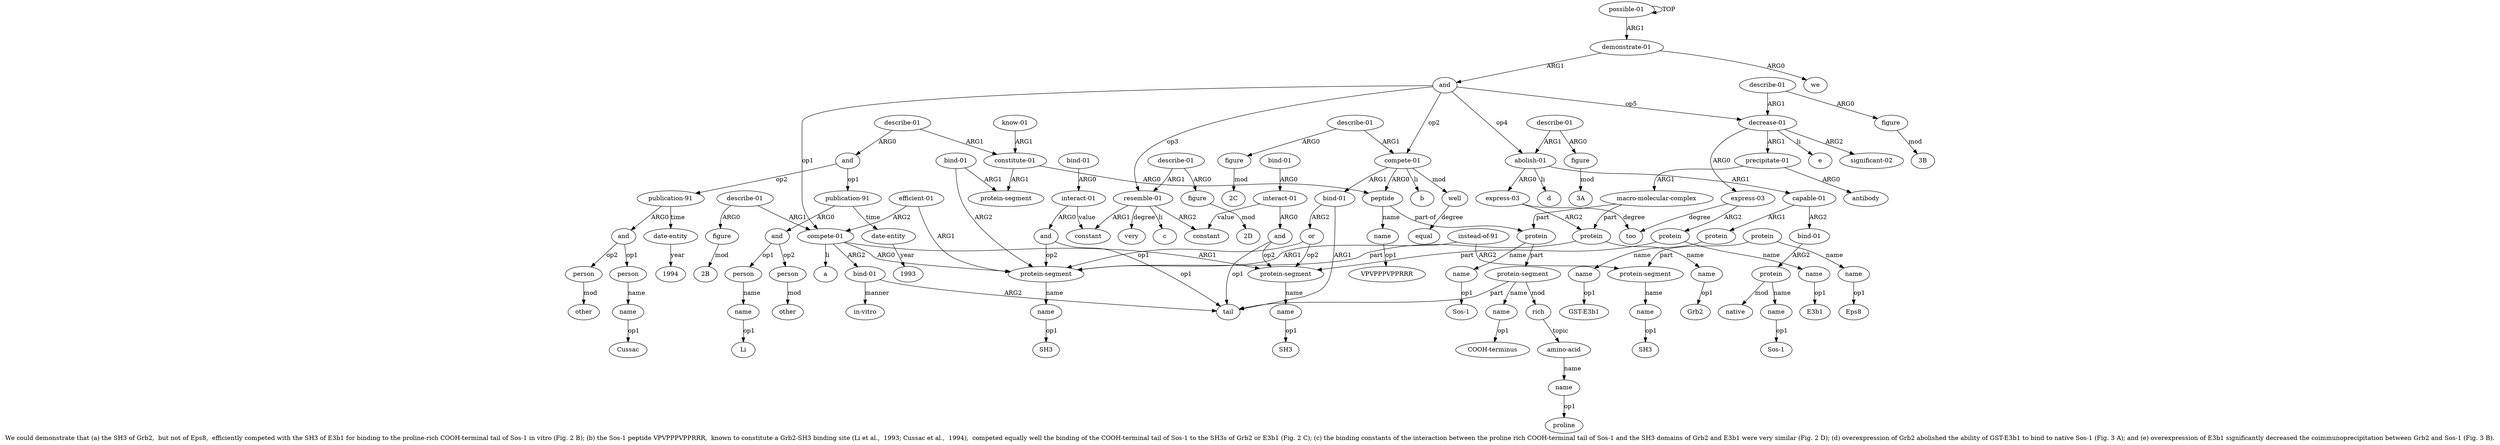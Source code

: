 digraph  {
	graph [label="We could demonstrate that (a) the SH3 of Grb2,  but not of Eps8,  efficiently competed with the SH3 of E3b1 for binding to the proline-rich \
COOH-terminal tail of Sos-1 in vitro (Fig. 2 B); (b) the Sos-1 peptide VPVPPPVPPRRR,  known to constitute a Grb2-SH3 binding site (\
Li et al.,  1993; Cussac et al.,  1994),  competed equally well the binding of the COOH-terminal tail of Sos-1 to the SH3s of Grb2 \
or E3b1 (Fig. 2 C); (c) the binding constants of the interaction between the proline rich COOH-terminal tail of Sos-1 and the SH3 \
domains of Grb2 and E3b1 were very similar (Fig. 2 D); (d) overexpression of Grb2 abolished the ability of GST-E3b1 to bind to native \
Sos-1 (Fig. 3 A); and (e) overexpression of E3b1 significantly decreased the coimmunoprecipitation between Grb2 and Sos-1 (Fig. \
3 B)."];
	node [label="\N"];
	"a34 VPVPPPVPPRRR"	 [color=black,
		gold_ind=-1,
		gold_label=VPVPPPVPPRRR,
		label=VPVPPPVPPRRR,
		test_ind=-1,
		test_label=VPVPPPVPPRRR];
	"a50 Cussac"	 [color=black,
		gold_ind=-1,
		gold_label=Cussac,
		label=Cussac,
		test_ind=-1,
		test_label=Cussac];
	"a17 E3b1"	 [color=black,
		gold_ind=-1,
		gold_label=E3b1,
		label=E3b1,
		test_ind=-1,
		test_label=E3b1];
	"a46 1993"	 [color=black,
		gold_ind=-1,
		gold_label=1993,
		label=1993,
		test_ind=-1,
		test_label=1993];
	a95	 [color=black,
		gold_ind=95,
		gold_label=figure,
		label=figure,
		test_ind=95,
		test_label=figure];
	"a95 3B"	 [color=black,
		gold_ind=-1,
		gold_label="3B",
		label="3B",
		test_ind=-1,
		test_label="3B"];
	a95 -> "a95 3B" [key=0,
	color=black,
	gold_label=mod,
	label=mod,
	test_label=mod];
a94 [color=black,
	gold_ind=94,
	gold_label="describe-01",
	label="describe-01",
	test_ind=94,
	test_label="describe-01"];
a94 -> a95 [key=0,
color=black,
gold_label=ARG0,
label=ARG0,
test_label=ARG0];
a88 [color=black,
gold_ind=88,
gold_label="decrease-01",
label="decrease-01",
test_ind=88,
test_label="decrease-01"];
a94 -> a88 [key=0,
color=black,
gold_label=ARG1,
label=ARG1,
test_label=ARG1];
"a60 2C" [color=black,
gold_ind=-1,
gold_label="2C",
label="2C",
test_ind=-1,
test_label="2C"];
a96 [color=black,
gold_ind=96,
gold_label=e,
label=e,
test_ind=96,
test_label=e];
a91 [color=black,
gold_ind=91,
gold_label=antibody,
label=antibody,
test_ind=91,
test_label=antibody];
a90 [color=black,
gold_ind=90,
gold_label="precipitate-01",
label="precipitate-01",
test_ind=90,
test_label="precipitate-01"];
a90 -> a91 [key=0,
color=black,
gold_label=ARG0,
label=ARG0,
test_label=ARG0];
a92 [color=black,
gold_ind=92,
gold_label="macro-molecular-complex",
label="macro-molecular-complex",
test_ind=92,
test_label="macro-molecular-complex"];
a90 -> a92 [key=0,
color=black,
gold_label=ARG1,
label=ARG1,
test_label=ARG1];
a93 [color=black,
gold_ind=93,
gold_label="significant-02",
label="significant-02",
test_ind=93,
test_label="significant-02"];
a22 [color=black,
gold_ind=22,
gold_label=protein,
label=protein,
test_ind=22,
test_label=protein];
a92 -> a22 [key=0,
color=black,
gold_label=part,
label=part,
test_label=part];
a7 [color=black,
gold_ind=7,
gold_label=protein,
label=protein,
test_ind=7,
test_label=protein];
a92 -> a7 [key=0,
color=black,
gold_label=part,
label=part,
test_label=part];
a79 [color=black,
gold_ind=79,
gold_label=protein,
label=protein,
test_ind=79,
test_label=protein];
a80 [color=black,
gold_ind=80,
gold_label=name,
label=name,
test_ind=80,
test_label=name];
a79 -> a80 [key=0,
color=black,
gold_label=name,
label=name,
test_label=name];
a78 [color=black,
gold_ind=78,
gold_label="capable-01",
label="capable-01",
test_ind=78,
test_label="capable-01"];
a78 -> a79 [key=0,
color=black,
gold_label=ARG1,
label=ARG1,
test_label=ARG1];
a81 [color=black,
gold_ind=81,
gold_label="bind-01",
label="bind-01",
test_ind=81,
test_label="bind-01"];
a78 -> a81 [key=0,
color=black,
gold_label=ARG2,
label=ARG2,
test_label=ARG2];
a77 [color=black,
gold_ind=77,
gold_label=too,
label=too,
test_ind=77,
test_label=too];
a76 [color=black,
gold_ind=76,
gold_label="express-03",
label="express-03",
test_ind=76,
test_label="express-03"];
a76 -> a77 [key=0,
color=black,
gold_label=degree,
label=degree,
test_label=degree];
a76 -> a7 [key=0,
color=black,
gold_label=ARG2,
label=ARG2,
test_label=ARG2];
a75 [color=black,
gold_ind=75,
gold_label="abolish-01",
label="abolish-01",
test_ind=75,
test_label="abolish-01"];
a75 -> a78 [key=0,
color=black,
gold_label=ARG1,
label=ARG1,
test_label=ARG1];
a75 -> a76 [key=0,
color=black,
gold_label=ARG0,
label=ARG0,
test_label=ARG0];
a87 [color=black,
gold_ind=87,
gold_label=d,
label=d,
test_ind=87,
test_label=d];
a75 -> a87 [key=0,
color=black,
gold_label=li,
label=li,
test_label=li];
a74 [color=black,
gold_ind=74,
gold_label=c,
label=c,
test_ind=74,
test_label=c];
a73 [color=black,
gold_ind=73,
gold_label=figure,
label=figure,
test_ind=73,
test_label=figure];
"a73 2D" [color=black,
gold_ind=-1,
gold_label="2D",
label="2D",
test_ind=-1,
test_label="2D"];
a73 -> "a73 2D" [key=0,
color=black,
gold_label=mod,
label=mod,
test_label=mod];
a72 [color=black,
gold_ind=72,
gold_label="describe-01",
label="describe-01",
test_ind=72,
test_label="describe-01"];
a72 -> a73 [key=0,
color=black,
gold_label=ARG0,
label=ARG0,
test_label=ARG0];
a62 [color=black,
gold_ind=62,
gold_label="resemble-01",
label="resemble-01",
test_ind=62,
test_label="resemble-01"];
a72 -> a62 [key=0,
color=black,
gold_label=ARG1,
label=ARG1,
test_label=ARG1];
a71 [color=black,
gold_ind=71,
gold_label=very,
label=very,
test_ind=71,
test_label=very];
a70 [color=black,
gold_ind=70,
gold_label="bind-01",
label="bind-01",
test_ind=70,
test_label="bind-01"];
a68 [color=black,
gold_ind=68,
gold_label="interact-01",
label="interact-01",
test_ind=68,
test_label="interact-01"];
a70 -> a68 [key=0,
color=black,
gold_label=ARG0,
label=ARG0,
test_label=ARG0];
"a6 SH3" [color=black,
gold_ind=-1,
gold_label=SH3,
label=SH3,
test_ind=-1,
test_label=SH3];
a82 [color=black,
gold_ind=82,
gold_label=protein,
label=protein,
test_ind=82,
test_label=protein];
a83 [color=black,
gold_ind=83,
gold_label=name,
label=name,
test_ind=83,
test_label=name];
a82 -> a83 [key=0,
color=black,
gold_label=name,
label=name,
test_label=name];
a84 [color=black,
gold_ind=84,
gold_label=native,
label=native,
test_ind=84,
test_label=native];
a82 -> a84 [key=0,
color=black,
gold_label=mod,
label=mod,
test_label=mod];
"a83 Sos-1" [color=black,
gold_ind=-1,
gold_label="Sos-1",
label="Sos-1",
test_ind=-1,
test_label="Sos-1"];
a83 -> "a83 Sos-1" [key=0,
color=black,
gold_label=op1,
label=op1,
test_label=op1];
"a80 GST-E3b1" [color=black,
gold_ind=-1,
gold_label="GST-E3b1",
label="GST-E3b1",
test_ind=-1,
test_label="GST-E3b1"];
a80 -> "a80 GST-E3b1" [key=0,
color=black,
gold_label=op1,
label=op1,
test_label=op1];
a81 -> a82 [key=0,
color=black,
gold_label=ARG2,
label=ARG2,
test_label=ARG2];
a86 [color=black,
gold_ind=86,
gold_label=figure,
label=figure,
test_ind=86,
test_label=figure];
"a86 3A" [color=black,
gold_ind=-1,
gold_label="3A",
label="3A",
test_ind=-1,
test_label="3A"];
a86 -> "a86 3A" [key=0,
color=black,
gold_label=mod,
label=mod,
test_label=mod];
a85 [color=black,
gold_ind=85,
gold_label="describe-01",
label="describe-01",
test_ind=85,
test_label="describe-01"];
a85 -> a75 [key=0,
color=black,
gold_label=ARG1,
label=ARG1,
test_label=ARG1];
a85 -> a86 [key=0,
color=black,
gold_label=ARG0,
label=ARG0,
test_label=ARG0];
a88 -> a96 [key=0,
color=black,
gold_label=li,
label=li,
test_label=li];
a88 -> a90 [key=0,
color=black,
gold_label=ARG1,
label=ARG1,
test_label=ARG1];
a88 -> a93 [key=0,
color=black,
gold_label=ARG2,
label=ARG2,
test_label=ARG2];
a89 [color=black,
gold_ind=89,
gold_label="express-03",
label="express-03",
test_ind=89,
test_label="express-03"];
a88 -> a89 [key=0,
color=black,
gold_label=ARG0,
label=ARG0,
test_label=ARG0];
a89 -> a77 [key=0,
color=black,
gold_label=degree,
label=degree,
test_label=degree];
a16 [color=black,
gold_ind=16,
gold_label=protein,
label=protein,
test_ind=16,
test_label=protein];
a89 -> a16 [key=0,
color=black,
gold_label=ARG2,
label=ARG2,
test_label=ARG2];
a69 [color=black,
gold_ind=69,
gold_label=and,
label=and,
test_ind=69,
test_label=and];
a68 -> a69 [key=0,
color=black,
gold_label=ARG0,
label=ARG0,
test_label=ARG0];
a67 [color=black,
gold_ind=67,
gold_label=constant,
label=constant,
test_ind=67,
test_label=constant];
a68 -> a67 [key=0,
color=black,
gold_label=value,
label=value,
test_label=value];
a14 [color=black,
gold_ind=14,
gold_label="protein-segment",
label="protein-segment",
test_ind=14,
test_label="protein-segment"];
a69 -> a14 [key=0,
color=black,
gold_label=op2,
label=op2,
test_label=op2];
a19 [color=black,
gold_ind=19,
gold_label=tail,
label=tail,
test_ind=19,
test_label=tail];
a69 -> a19 [key=0,
color=black,
gold_label=op1,
label=op1,
test_label=op1];
a64 [color=black,
gold_ind=64,
gold_label="interact-01",
label="interact-01",
test_ind=64,
test_label="interact-01"];
a65 [color=black,
gold_ind=65,
gold_label=and,
label=and,
test_ind=65,
test_label=and];
a64 -> a65 [key=0,
color=black,
gold_label=ARG0,
label=ARG0,
test_label=ARG0];
a63 [color=black,
gold_ind=63,
gold_label=constant,
label=constant,
test_ind=63,
test_label=constant];
a64 -> a63 [key=0,
color=black,
gold_label=value,
label=value,
test_label=value];
a65 -> a19 [key=0,
color=black,
gold_label=op1,
label=op1,
test_label=op1];
a5 [color=black,
gold_ind=5,
gold_label="protein-segment",
label="protein-segment",
test_ind=5,
test_label="protein-segment"];
a65 -> a5 [key=0,
color=black,
gold_label=op2,
label=op2,
test_label=op2];
a66 [color=black,
gold_ind=66,
gold_label="bind-01",
label="bind-01",
test_ind=66,
test_label="bind-01"];
a66 -> a64 [key=0,
color=black,
gold_label=ARG0,
label=ARG0,
test_label=ARG0];
a60 [color=black,
gold_ind=60,
gold_label=figure,
label=figure,
test_ind=60,
test_label=figure];
a60 -> "a60 2C" [key=0,
color=black,
gold_label=mod,
label=mod,
test_label=mod];
a61 [color=black,
gold_ind=61,
gold_label=b,
label=b,
test_ind=61,
test_label=b];
a62 -> a74 [key=0,
color=black,
gold_label=li,
label=li,
test_label=li];
a62 -> a71 [key=0,
color=black,
gold_label=degree,
label=degree,
test_label=degree];
a62 -> a67 [key=0,
color=black,
gold_label=ARG2,
label=ARG2,
test_label=ARG2];
a62 -> a63 [key=0,
color=black,
gold_label=ARG1,
label=ARG1,
test_label=ARG1];
"a43 Li" [color=black,
gold_ind=-1,
gold_label=Li,
label=Li,
test_ind=-1,
test_label=Li];
"a30 2B" [color=black,
gold_ind=-1,
gold_label="2B",
label="2B",
test_ind=-1,
test_label="2B"];
"a26 proline" [color=black,
gold_ind=-1,
gold_label=proline,
label=proline,
test_ind=-1,
test_label=proline];
"a15 SH3" [color=black,
gold_ind=-1,
gold_label=SH3,
label=SH3,
test_ind=-1,
test_label=SH3];
"a21 COOH-terminus" [color=black,
gold_ind=-1,
gold_label="COOH-terminus",
label="COOH-terminus",
test_ind=-1,
test_label="COOH-terminus"];
"a13 Eps8" [color=black,
gold_ind=-1,
gold_label=Eps8,
label=Eps8,
test_ind=-1,
test_label=Eps8];
a51 [color=black,
gold_ind=51,
gold_label=person,
label=person,
test_ind=51,
test_label=person];
a52 [color=black,
gold_ind=52,
gold_label=other,
label=other,
test_ind=52,
test_label=other];
a51 -> a52 [key=0,
color=black,
gold_label=mod,
label=mod,
test_label=mod];
a50 [color=black,
gold_ind=50,
gold_label=name,
label=name,
test_ind=50,
test_label=name];
a50 -> "a50 Cussac" [key=0,
color=black,
gold_label=op1,
label=op1,
test_label=op1];
a53 [color=black,
gold_ind=53,
gold_label="date-entity",
label="date-entity",
test_ind=53,
test_label="date-entity"];
"a53 1994" [color=black,
gold_ind=-1,
gold_label=1994,
label=1994,
test_ind=-1,
test_label=1994];
a53 -> "a53 1994" [key=0,
color=black,
gold_label=year,
label=year,
test_label=year];
a55 [color=black,
gold_ind=55,
gold_label="bind-01",
label="bind-01",
test_ind=55,
test_label="bind-01"];
a56 [color=black,
gold_ind=56,
gold_label=or,
label=or,
test_ind=56,
test_label=or];
a55 -> a56 [key=0,
color=black,
gold_label=ARG2,
label=ARG2,
test_label=ARG2];
a55 -> a19 [key=0,
color=black,
gold_label=ARG1,
label=ARG1,
test_label=ARG1];
a54 [color=black,
gold_ind=54,
gold_label="know-01",
label="know-01",
test_ind=54,
test_label="know-01"];
a35 [color=black,
gold_ind=35,
gold_label="constitute-01",
label="constitute-01",
test_ind=35,
test_label="constitute-01"];
a54 -> a35 [key=0,
color=black,
gold_label=ARG1,
label=ARG1,
test_label=ARG1];
a57 [color=black,
gold_ind=57,
gold_label=well,
label=well,
test_ind=57,
test_label=well];
a58 [color=black,
gold_ind=58,
gold_label=equal,
label=equal,
test_ind=58,
test_label=equal];
a57 -> a58 [key=0,
color=black,
gold_label=degree,
label=degree,
test_label=degree];
a56 -> a14 [key=0,
color=black,
gold_label=op2,
label=op2,
test_label=op2];
a56 -> a5 [key=0,
color=black,
gold_label=op1,
label=op1,
test_label=op1];
a59 [color=black,
gold_ind=59,
gold_label="describe-01",
label="describe-01",
test_ind=59,
test_label="describe-01"];
a59 -> a60 [key=0,
color=black,
gold_label=ARG0,
label=ARG0,
test_label=ARG0];
a32 [color=black,
gold_ind=32,
gold_label="compete-01",
label="compete-01",
test_ind=32,
test_label="compete-01"];
a59 -> a32 [key=0,
color=black,
gold_label=ARG1,
label=ARG1,
test_label=ARG1];
a33 [color=black,
gold_ind=33,
gold_label=peptide,
label=peptide,
test_ind=33,
test_label=peptide];
a34 [color=black,
gold_ind=34,
gold_label=name,
label=name,
test_ind=34,
test_label=name];
a33 -> a34 [key=0,
color=black,
gold_label=name,
label=name,
test_label=name];
a33 -> a22 [key=0,
color=black,
gold_label="part-of",
label="part-of",
test_label="part-of"];
a32 -> a61 [key=0,
color=black,
gold_label=li,
label=li,
test_label=li];
a32 -> a55 [key=0,
color=black,
gold_label=ARG1,
label=ARG1,
test_label=ARG1];
a32 -> a57 [key=0,
color=black,
gold_label=mod,
label=mod,
test_label=mod];
a32 -> a33 [key=0,
color=black,
gold_label=ARG0,
label=ARG0,
test_label=ARG0];
a31 [color=black,
gold_ind=31,
gold_label=a,
label=a,
test_ind=31,
test_label=a];
a30 [color=black,
gold_ind=30,
gold_label=figure,
label=figure,
test_ind=30,
test_label=figure];
a30 -> "a30 2B" [key=0,
color=black,
gold_label=mod,
label=mod,
test_label=mod];
a37 [color=black,
gold_ind=37,
gold_label="bind-01",
label="bind-01",
test_ind=37,
test_label="bind-01"];
a36 [color=black,
gold_ind=36,
gold_label="protein-segment",
label="protein-segment",
test_ind=36,
test_label="protein-segment"];
a37 -> a36 [key=0,
color=black,
gold_label=ARG1,
label=ARG1,
test_label=ARG1];
a37 -> a5 [key=0,
color=black,
gold_label=ARG2,
label=ARG2,
test_label=ARG2];
a35 -> a33 [key=0,
color=black,
gold_label=ARG0,
label=ARG0,
test_label=ARG0];
a35 -> a36 [key=0,
color=black,
gold_label=ARG1,
label=ARG1,
test_label=ARG1];
a34 -> "a34 VPVPPPVPPRRR" [key=0,
color=black,
gold_label=op1,
label=op1,
test_label=op1];
a39 [color=black,
gold_ind=39,
gold_label=and,
label=and,
test_ind=39,
test_label=and];
a47 [color=black,
gold_ind=47,
gold_label="publication-91",
label="publication-91",
test_ind=47,
test_label="publication-91"];
a39 -> a47 [key=0,
color=black,
gold_label=op2,
label=op2,
test_label=op2];
a40 [color=black,
gold_ind=40,
gold_label="publication-91",
label="publication-91",
test_ind=40,
test_label="publication-91"];
a39 -> a40 [key=0,
color=black,
gold_label=op1,
label=op1,
test_label=op1];
a38 [color=black,
gold_ind=38,
gold_label="describe-01",
label="describe-01",
test_ind=38,
test_label="describe-01"];
a38 -> a35 [key=0,
color=black,
gold_label=ARG1,
label=ARG1,
test_label=ARG1];
a38 -> a39 [key=0,
color=black,
gold_label=ARG0,
label=ARG0,
test_label=ARG0];
"a23 Sos-1" [color=black,
gold_ind=-1,
gold_label="Sos-1",
label="Sos-1",
test_ind=-1,
test_label="Sos-1"];
"a8 Grb2" [color=black,
gold_ind=-1,
gold_label=Grb2,
label=Grb2,
test_ind=-1,
test_label=Grb2];
a46 [color=black,
gold_ind=46,
gold_label="date-entity",
label="date-entity",
test_ind=46,
test_label="date-entity"];
a46 -> "a46 1993" [key=0,
color=black,
gold_label=year,
label=year,
test_label=year];
a47 -> a53 [key=0,
color=black,
gold_label=time,
label=time,
test_label=time];
a48 [color=black,
gold_ind=48,
gold_label=and,
label=and,
test_ind=48,
test_label=and];
a47 -> a48 [key=0,
color=black,
gold_label=ARG0,
label=ARG0,
test_label=ARG0];
a44 [color=black,
gold_ind=44,
gold_label=person,
label=person,
test_ind=44,
test_label=person];
a45 [color=black,
gold_ind=45,
gold_label=other,
label=other,
test_ind=45,
test_label=other];
a44 -> a45 [key=0,
color=black,
gold_label=mod,
label=mod,
test_label=mod];
a42 [color=black,
gold_ind=42,
gold_label=person,
label=person,
test_ind=42,
test_label=person];
a43 [color=black,
gold_ind=43,
gold_label=name,
label=name,
test_ind=43,
test_label=name];
a42 -> a43 [key=0,
color=black,
gold_label=name,
label=name,
test_label=name];
a43 -> "a43 Li" [key=0,
color=black,
gold_label=op1,
label=op1,
test_label=op1];
a40 -> a46 [key=0,
color=black,
gold_label=time,
label=time,
test_label=time];
a41 [color=black,
gold_ind=41,
gold_label=and,
label=and,
test_ind=41,
test_label=and];
a40 -> a41 [key=0,
color=black,
gold_label=ARG0,
label=ARG0,
test_label=ARG0];
a41 -> a44 [key=0,
color=black,
gold_label=op2,
label=op2,
test_label=op2];
a41 -> a42 [key=0,
color=black,
gold_label=op1,
label=op1,
test_label=op1];
a48 -> a51 [key=0,
color=black,
gold_label=op2,
label=op2,
test_label=op2];
a49 [color=black,
gold_ind=49,
gold_label=person,
label=person,
test_ind=49,
test_label=person];
a48 -> a49 [key=0,
color=black,
gold_label=op1,
label=op1,
test_label=op1];
a49 -> a50 [key=0,
color=black,
gold_label=name,
label=name,
test_label=name];
a20 [color=black,
gold_ind=20,
gold_label="protein-segment",
label="protein-segment",
test_ind=20,
test_label="protein-segment"];
a21 [color=black,
gold_ind=21,
gold_label=name,
label=name,
test_ind=21,
test_label=name];
a20 -> a21 [key=0,
color=black,
gold_label=name,
label=name,
test_label=name];
a24 [color=black,
gold_ind=24,
gold_label=rich,
label=rich,
test_ind=24,
test_label=rich];
a20 -> a24 [key=0,
color=black,
gold_label=mod,
label=mod,
test_label=mod];
a20 -> a19 [key=0,
color=black,
gold_label=part,
label=part,
test_label=part];
a21 -> "a21 COOH-terminus" [key=0,
color=black,
gold_label=op1,
label=op1,
test_label=op1];
a22 -> a20 [key=0,
color=black,
gold_label=part,
label=part,
test_label=part];
a23 [color=black,
gold_ind=23,
gold_label=name,
label=name,
test_ind=23,
test_label=name];
a22 -> a23 [key=0,
color=black,
gold_label=name,
label=name,
test_label=name];
a23 -> "a23 Sos-1" [key=0,
color=black,
gold_label=op1,
label=op1,
test_label=op1];
a25 [color=black,
gold_ind=25,
gold_label="amino-acid",
label="amino-acid",
test_ind=25,
test_label="amino-acid"];
a24 -> a25 [key=0,
color=black,
gold_label=topic,
label=topic,
test_label=topic];
a26 [color=black,
gold_ind=26,
gold_label=name,
label=name,
test_ind=26,
test_label=name];
a25 -> a26 [key=0,
color=black,
gold_label=name,
label=name,
test_label=name];
a26 -> "a26 proline" [key=0,
color=black,
gold_label=op1,
label=op1,
test_label=op1];
a27 [color=black,
gold_ind=27,
gold_label="in-vitro",
label="in-vitro",
test_ind=27,
test_label="in-vitro"];
a28 [color=black,
gold_ind=28,
gold_label="efficient-01",
label="efficient-01",
test_ind=28,
test_label="efficient-01"];
a28 -> a5 [key=0,
color=black,
gold_label=ARG1,
label=ARG1,
test_label=ARG1];
a4 [color=black,
gold_ind=4,
gold_label="compete-01",
label="compete-01",
test_ind=4,
test_label="compete-01"];
a28 -> a4 [key=0,
color=black,
gold_label=ARG2,
label=ARG2,
test_label=ARG2];
a29 [color=black,
gold_ind=29,
gold_label="describe-01",
label="describe-01",
test_ind=29,
test_label="describe-01"];
a29 -> a30 [key=0,
color=black,
gold_label=ARG0,
label=ARG0,
test_label=ARG0];
a29 -> a4 [key=0,
color=black,
gold_label=ARG1,
label=ARG1,
test_label=ARG1];
a15 [color=black,
gold_ind=15,
gold_label=name,
label=name,
test_ind=15,
test_label=name];
a15 -> "a15 SH3" [key=0,
color=black,
gold_label=op1,
label=op1,
test_label=op1];
a14 -> a15 [key=0,
color=black,
gold_label=name,
label=name,
test_label=name];
a17 [color=black,
gold_ind=17,
gold_label=name,
label=name,
test_ind=17,
test_label=name];
a17 -> "a17 E3b1" [key=0,
color=black,
gold_label=op1,
label=op1,
test_label=op1];
a16 -> a14 [key=0,
color=black,
gold_label=part,
label=part,
test_label=part];
a16 -> a17 [key=0,
color=black,
gold_label=name,
label=name,
test_label=name];
a11 [color=black,
gold_ind=11,
gold_label=name,
label=name,
test_ind=11,
test_label=name];
"a11 SH3" [color=black,
gold_ind=-1,
gold_label=SH3,
label=SH3,
test_ind=-1,
test_label=SH3];
a11 -> "a11 SH3" [key=0,
color=black,
gold_label=op1,
label=op1,
test_label=op1];
a10 [color=black,
gold_ind=10,
gold_label="protein-segment",
label="protein-segment",
test_ind=10,
test_label="protein-segment"];
a10 -> a11 [key=0,
color=black,
gold_label=name,
label=name,
test_label=name];
a13 [color=black,
gold_ind=13,
gold_label=name,
label=name,
test_ind=13,
test_label=name];
a13 -> "a13 Eps8" [key=0,
color=black,
gold_label=op1,
label=op1,
test_label=op1];
a12 [color=black,
gold_ind=12,
gold_label=protein,
label=protein,
test_ind=12,
test_label=protein];
a12 -> a10 [key=0,
color=black,
gold_label=part,
label=part,
test_label=part];
a12 -> a13 [key=0,
color=black,
gold_label=name,
label=name,
test_label=name];
a18 [color=black,
gold_ind=18,
gold_label="bind-01",
label="bind-01",
test_ind=18,
test_label="bind-01"];
a18 -> a27 [key=0,
color=black,
gold_label=manner,
label=manner,
test_label=manner];
a18 -> a19 [key=0,
color=black,
gold_label=ARG2,
label=ARG2,
test_label=ARG2];
a1 [color=black,
gold_ind=1,
gold_label="demonstrate-01",
label="demonstrate-01",
test_ind=1,
test_label="demonstrate-01"];
a3 [color=black,
gold_ind=3,
gold_label=and,
label=and,
test_ind=3,
test_label=and];
a1 -> a3 [key=0,
color=black,
gold_label=ARG1,
label=ARG1,
test_label=ARG1];
a2 [color=black,
gold_ind=2,
gold_label=we,
label=we,
test_ind=2,
test_label=we];
a1 -> a2 [key=0,
color=black,
gold_label=ARG0,
label=ARG0,
test_label=ARG0];
a0 [color=black,
gold_ind=0,
gold_label="possible-01",
label="possible-01",
test_ind=0,
test_label="possible-01"];
a0 -> a1 [key=0,
color=black,
gold_label=ARG1,
label=ARG1,
test_label=ARG1];
a0 -> a0 [key=0,
color=black,
gold_label=TOP,
label=TOP,
test_label=TOP];
a3 -> a75 [key=0,
color=black,
gold_label=op4,
label=op4,
test_label=op4];
a3 -> a88 [key=0,
color=black,
gold_label=op5,
label=op5,
test_label=op5];
a3 -> a62 [key=0,
color=black,
gold_label=op3,
label=op3,
test_label=op3];
a3 -> a32 [key=0,
color=black,
gold_label=op2,
label=op2,
test_label=op2];
a3 -> a4 [key=0,
color=black,
gold_label=op1,
label=op1,
test_label=op1];
a6 [color=black,
gold_ind=6,
gold_label=name,
label=name,
test_ind=6,
test_label=name];
a5 -> a6 [key=0,
color=black,
gold_label=name,
label=name,
test_label=name];
a4 -> a31 [key=0,
color=black,
gold_label=li,
label=li,
test_label=li];
a4 -> a14 [key=0,
color=black,
gold_label=ARG1,
label=ARG1,
test_label=ARG1];
a4 -> a18 [key=0,
color=black,
gold_label=ARG2,
label=ARG2,
test_label=ARG2];
a4 -> a5 [key=0,
color=black,
gold_label=ARG0,
label=ARG0,
test_label=ARG0];
a7 -> a5 [key=0,
color=black,
gold_label=part,
label=part,
test_label=part];
a8 [color=black,
gold_ind=8,
gold_label=name,
label=name,
test_ind=8,
test_label=name];
a7 -> a8 [key=0,
color=black,
gold_label=name,
label=name,
test_label=name];
a6 -> "a6 SH3" [key=0,
color=black,
gold_label=op1,
label=op1,
test_label=op1];
a9 [color=black,
gold_ind=9,
gold_label="instead-of-91",
label="instead-of-91",
test_ind=9,
test_label="instead-of-91"];
a9 -> a10 [key=0,
color=black,
gold_label=ARG2,
label=ARG2,
test_label=ARG2];
a9 -> a5 [key=0,
color=black,
gold_label=ARG1,
label=ARG1,
test_label=ARG1];
a8 -> "a8 Grb2" [key=0,
color=black,
gold_label=op1,
label=op1,
test_label=op1];
}
